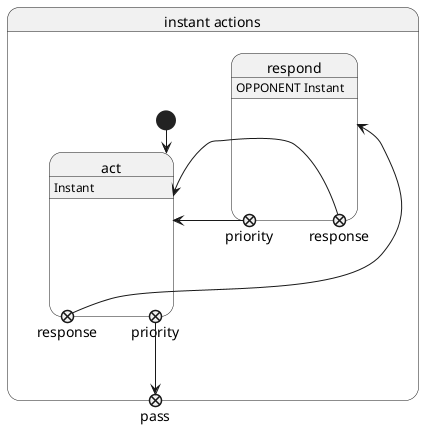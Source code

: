 @startuml

state "instant actions" as InstantAction {
  [*] --> act
  state act {
    state "priority" as act_priorityO <<exitpoint>>
    state "response" as act_responseO <<exitpoint>>
  }
  act : Instant
  state respond {
    state "priority" as respond_priorityO <<exitpoint>>
    state "response" as respond_responseO <<exitpoint>>
  }
  act_responseO --> respond
  respond_responseO -left-> act
  respond_priorityO --> act
  respond: OPPONENT Instant
  state "pass" as passO <<exitpoint>>
  act_priorityO --> passO
}

@enduml
